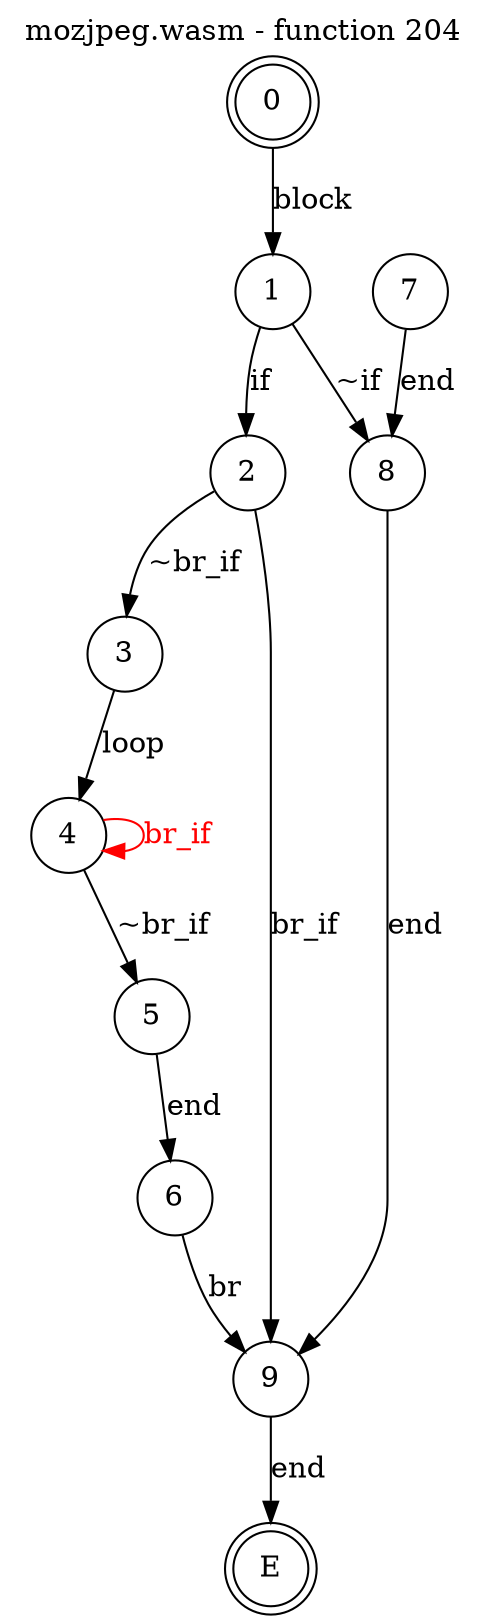 digraph finite_state_machine {
    label = "mozjpeg.wasm - function 204"
    labelloc =  t
    labelfontsize = 16
    labelfontcolor = black
    labelfontname = "Helvetica"
    node [shape = doublecircle]; 0 E ;
    node [shape = circle];
    0 -> 1[label="block"];
    1 -> 2[label="if"];
    1 -> 8[label="~if"];
    2 -> 3[label="~br_if"];
    2 -> 9[label="br_if"];
    3 -> 4[label="loop"];
    4 -> 5[label="~br_if"];
    4 -> 4[color="red" fontcolor="red" label="br_if"];
    5 -> 6[label="end"];
    6 -> 9[label="br"];
    7 -> 8[label="end"];
    8 -> 9[label="end"];
    9 -> E[label="end"];
}
